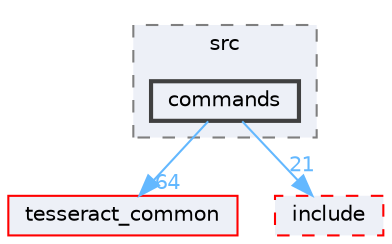 digraph "tesseract_environment/src/commands"
{
 // LATEX_PDF_SIZE
  bgcolor="transparent";
  edge [fontname=Helvetica,fontsize=10,labelfontname=Helvetica,labelfontsize=10];
  node [fontname=Helvetica,fontsize=10,shape=box,height=0.2,width=0.4];
  compound=true
  subgraph clusterdir_bbf1132e8b970e0cd396b69385307241 {
    graph [ bgcolor="#edf0f7", pencolor="grey50", label="src", fontname=Helvetica,fontsize=10 style="filled,dashed", URL="dir_bbf1132e8b970e0cd396b69385307241.html",tooltip=""]
  dir_22241bd00f37f7f11775cef7cd027120 [label="commands", fillcolor="#edf0f7", color="grey25", style="filled,bold", URL="dir_22241bd00f37f7f11775cef7cd027120.html",tooltip=""];
  }
  dir_8430b83f3af685b4c96d298a32e9aa37 [label="tesseract_common", fillcolor="#edf0f7", color="red", style="filled", URL="dir_8430b83f3af685b4c96d298a32e9aa37.html",tooltip=""];
  dir_f3372b4dc4ca8d24991e7b5a88f47737 [label="include", fillcolor="#edf0f7", color="red", style="filled,dashed", URL="dir_f3372b4dc4ca8d24991e7b5a88f47737.html",tooltip=""];
  dir_22241bd00f37f7f11775cef7cd027120->dir_8430b83f3af685b4c96d298a32e9aa37 [headlabel="64", labeldistance=1.5 headhref="dir_000006_000075.html" color="steelblue1" fontcolor="steelblue1"];
  dir_22241bd00f37f7f11775cef7cd027120->dir_f3372b4dc4ca8d24991e7b5a88f47737 [headlabel="21", labeldistance=1.5 headhref="dir_000006_000032.html" color="steelblue1" fontcolor="steelblue1"];
}
